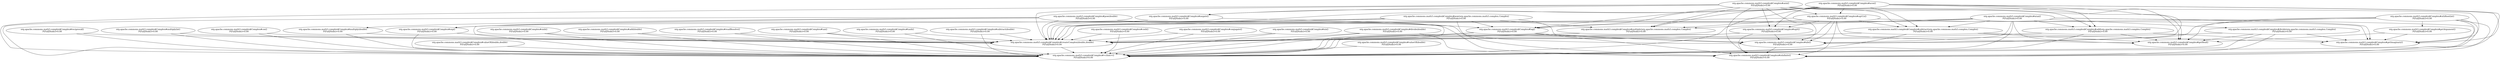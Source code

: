 digraph G {
  "org.apache.commons.math3.complex$Complex#sqrt1z()" [label="org.apache.commons.math3.complex$Complex#sqrt1z()\nP(Fail|Node)=0.00"];
  "org.apache.commons.math3.complex$Complex#multiply(org.apache.commons.math3.complex.Complex)" [label="org.apache.commons.math3.complex$Complex#multiply(org.apache.commons.math3.complex.Complex)\nP(Fail|Node)=0.00"];
  "org.apache.commons.math3.complex$Complex#isInfinite()" [label="org.apache.commons.math3.complex$Complex#isInfinite()\nP(Fail|Node)=0.00"];
  "org.apache.commons.math3.complex$Complex#subtract(org.apache.commons.math3.complex.Complex)" [label="org.apache.commons.math3.complex$Complex#subtract(org.apache.commons.math3.complex.Complex)\nP(Fail|Node)=0.00"];
  "org.apache.commons.math3.complex$Complex#sqrt()" [label="org.apache.commons.math3.complex$Complex#sqrt()\nP(Fail|Node)=0.00"];
  "org.apache.commons.math3.complex$Complex#createComplex(double,double)" [label="org.apache.commons.math3.complex$Complex#createComplex(double,double)\nP(Fail|Node)=0.00"];
  "org.apache.commons.math3.complex$Complex#getReal()" [label="org.apache.commons.math3.complex$Complex#getReal()\nP(Fail|Node)=0.00"];
  "org.apache.commons.math3.complex$Complex#<clinit>()" [label="org.apache.commons.math3.complex$Complex#<clinit>()\nP(Fail|Node)=0.00"];
  "org.apache.commons.math3.complex$Complex#getImaginary()" [label="org.apache.commons.math3.complex$Complex#getImaginary()\nP(Fail|Node)=0.00"];
  "org.apache.commons.math3.complex$Complex#abs()" [label="org.apache.commons.math3.complex$Complex#abs()\nP(Fail|Node)=0.00"];
  "org.apache.commons.math3.complex$Complex#sin()" [label="org.apache.commons.math3.complex$Complex#sin()\nP(Fail|Node)=0.00"];
  "org.apache.commons.math3.complex$Complex#cos()" [label="org.apache.commons.math3.complex$Complex#cos()\nP(Fail|Node)=0.00"];
  "org.apache.commons.math3.complex$Complex#valueOf(double)" [label="org.apache.commons.math3.complex$Complex#valueOf(double)\nP(Fail|Node)=0.00"];
  "org.apache.commons.math3.complex$Complex#divide(org.apache.commons.math3.complex.Complex)" [label="org.apache.commons.math3.complex$Complex#divide(org.apache.commons.math3.complex.Complex)\nP(Fail|Node)=0.00"];
  "org.apache.commons.math3.complex$Complex#subtract(double)" [label="org.apache.commons.math3.complex$Complex#subtract(double)\nP(Fail|Node)=0.00"];
  "org.apache.commons.math3.complex$Complex#pow(org.apache.commons.math3.complex.Complex)" [label="org.apache.commons.math3.complex$Complex#pow(org.apache.commons.math3.complex.Complex)\nP(Fail|Node)=0.00"];
  "org.apache.commons.math3.complex$Complex#exp()" [label="org.apache.commons.math3.complex$Complex#exp()\nP(Fail|Node)=0.00"];
  "org.apache.commons.math3.complex$Complex#log()" [label="org.apache.commons.math3.complex$Complex#log()\nP(Fail|Node)=0.00"];
  "org.apache.commons.math3.complex$Complex#readResolve()" [label="org.apache.commons.math3.complex$Complex#readResolve()\nP(Fail|Node)=0.00"];
  "org.apache.commons.math3.complex$Complex#atan()" [label="org.apache.commons.math3.complex$Complex#atan()\nP(Fail|Node)=0.00"];
  "org.apache.commons.math3.complex$Complex#add(org.apache.commons.math3.complex.Complex)" [label="org.apache.commons.math3.complex$Complex#add(org.apache.commons.math3.complex.Complex)\nP(Fail|Node)=0.00"];
  "org.apache.commons.math3.complex$Complex#tanh()" [label="org.apache.commons.math3.complex$Complex#tanh()\nP(Fail|Node)=0.00"];
  "org.apache.commons.math3.complex$Complex#nthRoot(int)" [label="org.apache.commons.math3.complex$Complex#nthRoot(int)\nP(Fail|Node)=0.00"];
  "org.apache.commons.math3.complex$Complex#getArgument()" [label="org.apache.commons.math3.complex$Complex#getArgument()\nP(Fail|Node)=0.00"];
  "org.apache.commons.math3.complex$Complex#tan()" [label="org.apache.commons.math3.complex$Complex#tan()\nP(Fail|Node)=0.00"];
  "org.apache.commons.math3.complex$Complex#multiply(double)" [label="org.apache.commons.math3.complex$Complex#multiply(double)\nP(Fail|Node)=0.00"];
  "org.apache.commons.math3.complex$Complex#negate()" [label="org.apache.commons.math3.complex$Complex#negate()\nP(Fail|Node)=0.00"];
  "org.apache.commons.math3.complex$Complex#valueOf(double,double)" [label="org.apache.commons.math3.complex$Complex#valueOf(double,double)\nP(Fail|Node)=0.00"];
  "org.apache.commons.math3.complex$Complex#cosh()" [label="org.apache.commons.math3.complex$Complex#cosh()\nP(Fail|Node)=0.00"];
  "org.apache.commons.math3.complex$Complex#conjugate()" [label="org.apache.commons.math3.complex$Complex#conjugate()\nP(Fail|Node)=0.00"];
  "org.apache.commons.math3.complex$Complex#divide(double)" [label="org.apache.commons.math3.complex$Complex#divide(double)\nP(Fail|Node)=0.00"];
  "org.apache.commons.math3.complex$Complex#asin()" [label="org.apache.commons.math3.complex$Complex#asin()\nP(Fail|Node)=0.00"];
  "org.apache.commons.math3.complex$Complex#reciprocal()" [label="org.apache.commons.math3.complex$Complex#reciprocal()\nP(Fail|Node)=0.00"];
  "org.apache.commons.math3.complex$Complex#acos()" [label="org.apache.commons.math3.complex$Complex#acos()\nP(Fail|Node)=0.00"];
  "org.apache.commons.math3.complex$Complex#multiply(int)" [label="org.apache.commons.math3.complex$Complex#multiply(int)\nP(Fail|Node)=0.00"];
  "org.apache.commons.math3.complex$Complex#pow(double)" [label="org.apache.commons.math3.complex$Complex#pow(double)\nP(Fail|Node)=0.00"];
  "org.apache.commons.math3.complex$Complex#sinh()" [label="org.apache.commons.math3.complex$Complex#sinh()\nP(Fail|Node)=0.00"];
  "org.apache.commons.math3.complex$Complex#add(double)" [label="org.apache.commons.math3.complex$Complex#add(double)\nP(Fail|Node)=0.00"];
  "org.apache.commons.math3.complex$Complex#sqrt1z()" -> "org.apache.commons.math3.complex$Complex#multiply(org.apache.commons.math3.complex.Complex)";
  "org.apache.commons.math3.complex$Complex#sqrt1z()" -> "org.apache.commons.math3.complex$Complex#isInfinite()";
  "org.apache.commons.math3.complex$Complex#sqrt1z()" -> "org.apache.commons.math3.complex$Complex#subtract(org.apache.commons.math3.complex.Complex)";
  "org.apache.commons.math3.complex$Complex#sqrt1z()" -> "org.apache.commons.math3.complex$Complex#sqrt()";
  "org.apache.commons.math3.complex$Complex#sqrt1z()" -> "org.apache.commons.math3.complex$Complex#createComplex(double,double)";
  "org.apache.commons.math3.complex$Complex#sqrt1z()" -> "org.apache.commons.math3.complex$Complex#getReal()";
  "org.apache.commons.math3.complex$Complex#sqrt1z()" -> "org.apache.commons.math3.complex$Complex#<clinit>()";
  "org.apache.commons.math3.complex$Complex#sqrt1z()" -> "org.apache.commons.math3.complex$Complex#getImaginary()";
  "org.apache.commons.math3.complex$Complex#sqrt1z()" -> "org.apache.commons.math3.complex$Complex#abs()";
  "org.apache.commons.math3.complex$Complex#multiply(org.apache.commons.math3.complex.Complex)" -> "org.apache.commons.math3.complex$Complex#createComplex(double,double)";
  "org.apache.commons.math3.complex$Complex#multiply(org.apache.commons.math3.complex.Complex)" -> "org.apache.commons.math3.complex$Complex#<clinit>()";
  "org.apache.commons.math3.complex$Complex#subtract(org.apache.commons.math3.complex.Complex)" -> "org.apache.commons.math3.complex$Complex#createComplex(double,double)";
  "org.apache.commons.math3.complex$Complex#subtract(org.apache.commons.math3.complex.Complex)" -> "org.apache.commons.math3.complex$Complex#getReal()";
  "org.apache.commons.math3.complex$Complex#subtract(org.apache.commons.math3.complex.Complex)" -> "org.apache.commons.math3.complex$Complex#<clinit>()";
  "org.apache.commons.math3.complex$Complex#subtract(org.apache.commons.math3.complex.Complex)" -> "org.apache.commons.math3.complex$Complex#getImaginary()";
  "org.apache.commons.math3.complex$Complex#sqrt()" -> "org.apache.commons.math3.complex$Complex#isInfinite()";
  "org.apache.commons.math3.complex$Complex#sqrt()" -> "org.apache.commons.math3.complex$Complex#createComplex(double,double)";
  "org.apache.commons.math3.complex$Complex#sqrt()" -> "org.apache.commons.math3.complex$Complex#<clinit>()";
  "org.apache.commons.math3.complex$Complex#sqrt()" -> "org.apache.commons.math3.complex$Complex#abs()";
  "org.apache.commons.math3.complex$Complex#createComplex(double,double)" -> "org.apache.commons.math3.complex$Complex#<clinit>()";
  "org.apache.commons.math3.complex$Complex#abs()" -> "org.apache.commons.math3.complex$Complex#isInfinite()";
  "org.apache.commons.math3.complex$Complex#sin()" -> "org.apache.commons.math3.complex$Complex#createComplex(double,double)";
  "org.apache.commons.math3.complex$Complex#sin()" -> "org.apache.commons.math3.complex$Complex#<clinit>()";
  "org.apache.commons.math3.complex$Complex#cos()" -> "org.apache.commons.math3.complex$Complex#createComplex(double,double)";
  "org.apache.commons.math3.complex$Complex#cos()" -> "org.apache.commons.math3.complex$Complex#<clinit>()";
  "org.apache.commons.math3.complex$Complex#valueOf(double)" -> "org.apache.commons.math3.complex$Complex#<clinit>()";
  "org.apache.commons.math3.complex$Complex#divide(org.apache.commons.math3.complex.Complex)" -> "org.apache.commons.math3.complex$Complex#isInfinite()";
  "org.apache.commons.math3.complex$Complex#divide(org.apache.commons.math3.complex.Complex)" -> "org.apache.commons.math3.complex$Complex#createComplex(double,double)";
  "org.apache.commons.math3.complex$Complex#divide(org.apache.commons.math3.complex.Complex)" -> "org.apache.commons.math3.complex$Complex#getReal()";
  "org.apache.commons.math3.complex$Complex#divide(org.apache.commons.math3.complex.Complex)" -> "org.apache.commons.math3.complex$Complex#<clinit>()";
  "org.apache.commons.math3.complex$Complex#divide(org.apache.commons.math3.complex.Complex)" -> "org.apache.commons.math3.complex$Complex#getImaginary()";
  "org.apache.commons.math3.complex$Complex#subtract(double)" -> "org.apache.commons.math3.complex$Complex#createComplex(double,double)";
  "org.apache.commons.math3.complex$Complex#subtract(double)" -> "org.apache.commons.math3.complex$Complex#<clinit>()";
  "org.apache.commons.math3.complex$Complex#pow(org.apache.commons.math3.complex.Complex)" -> "org.apache.commons.math3.complex$Complex#multiply(org.apache.commons.math3.complex.Complex)";
  "org.apache.commons.math3.complex$Complex#pow(org.apache.commons.math3.complex.Complex)" -> "org.apache.commons.math3.complex$Complex#exp()";
  "org.apache.commons.math3.complex$Complex#pow(org.apache.commons.math3.complex.Complex)" -> "org.apache.commons.math3.complex$Complex#isInfinite()";
  "org.apache.commons.math3.complex$Complex#pow(org.apache.commons.math3.complex.Complex)" -> "org.apache.commons.math3.complex$Complex#createComplex(double,double)";
  "org.apache.commons.math3.complex$Complex#pow(org.apache.commons.math3.complex.Complex)" -> "org.apache.commons.math3.complex$Complex#log()";
  "org.apache.commons.math3.complex$Complex#pow(org.apache.commons.math3.complex.Complex)" -> "org.apache.commons.math3.complex$Complex#<clinit>()";
  "org.apache.commons.math3.complex$Complex#pow(org.apache.commons.math3.complex.Complex)" -> "org.apache.commons.math3.complex$Complex#abs()";
  "org.apache.commons.math3.complex$Complex#exp()" -> "org.apache.commons.math3.complex$Complex#createComplex(double,double)";
  "org.apache.commons.math3.complex$Complex#exp()" -> "org.apache.commons.math3.complex$Complex#<clinit>()";
  "org.apache.commons.math3.complex$Complex#log()" -> "org.apache.commons.math3.complex$Complex#isInfinite()";
  "org.apache.commons.math3.complex$Complex#log()" -> "org.apache.commons.math3.complex$Complex#createComplex(double,double)";
  "org.apache.commons.math3.complex$Complex#log()" -> "org.apache.commons.math3.complex$Complex#<clinit>()";
  "org.apache.commons.math3.complex$Complex#log()" -> "org.apache.commons.math3.complex$Complex#abs()";
  "org.apache.commons.math3.complex$Complex#readResolve()" -> "org.apache.commons.math3.complex$Complex#createComplex(double,double)";
  "org.apache.commons.math3.complex$Complex#readResolve()" -> "org.apache.commons.math3.complex$Complex#<clinit>()";
  "org.apache.commons.math3.complex$Complex#atan()" -> "org.apache.commons.math3.complex$Complex#divide(org.apache.commons.math3.complex.Complex)";
  "org.apache.commons.math3.complex$Complex#atan()" -> "org.apache.commons.math3.complex$Complex#multiply(org.apache.commons.math3.complex.Complex)";
  "org.apache.commons.math3.complex$Complex#atan()" -> "org.apache.commons.math3.complex$Complex#isInfinite()";
  "org.apache.commons.math3.complex$Complex#atan()" -> "org.apache.commons.math3.complex$Complex#subtract(org.apache.commons.math3.complex.Complex)";
  "org.apache.commons.math3.complex$Complex#atan()" -> "org.apache.commons.math3.complex$Complex#createComplex(double,double)";
  "org.apache.commons.math3.complex$Complex#atan()" -> "org.apache.commons.math3.complex$Complex#getReal()";
  "org.apache.commons.math3.complex$Complex#atan()" -> "org.apache.commons.math3.complex$Complex#log()";
  "org.apache.commons.math3.complex$Complex#atan()" -> "org.apache.commons.math3.complex$Complex#<clinit>()";
  "org.apache.commons.math3.complex$Complex#atan()" -> "org.apache.commons.math3.complex$Complex#getImaginary()";
  "org.apache.commons.math3.complex$Complex#atan()" -> "org.apache.commons.math3.complex$Complex#add(org.apache.commons.math3.complex.Complex)";
  "org.apache.commons.math3.complex$Complex#atan()" -> "org.apache.commons.math3.complex$Complex#abs()";
  "org.apache.commons.math3.complex$Complex#add(org.apache.commons.math3.complex.Complex)" -> "org.apache.commons.math3.complex$Complex#createComplex(double,double)";
  "org.apache.commons.math3.complex$Complex#add(org.apache.commons.math3.complex.Complex)" -> "org.apache.commons.math3.complex$Complex#getReal()";
  "org.apache.commons.math3.complex$Complex#add(org.apache.commons.math3.complex.Complex)" -> "org.apache.commons.math3.complex$Complex#<clinit>()";
  "org.apache.commons.math3.complex$Complex#add(org.apache.commons.math3.complex.Complex)" -> "org.apache.commons.math3.complex$Complex#getImaginary()";
  "org.apache.commons.math3.complex$Complex#tanh()" -> "org.apache.commons.math3.complex$Complex#createComplex(double,double)";
  "org.apache.commons.math3.complex$Complex#tanh()" -> "org.apache.commons.math3.complex$Complex#<clinit>()";
  "org.apache.commons.math3.complex$Complex#nthRoot(int)" -> "org.apache.commons.math3.complex$Complex#isInfinite()";
  "org.apache.commons.math3.complex$Complex#nthRoot(int)" -> "org.apache.commons.math3.complex$Complex#getArgument()";
  "org.apache.commons.math3.complex$Complex#nthRoot(int)" -> "org.apache.commons.math3.complex$Complex#createComplex(double,double)";
  "org.apache.commons.math3.complex$Complex#nthRoot(int)" -> "org.apache.commons.math3.complex$Complex#getReal()";
  "org.apache.commons.math3.complex$Complex#nthRoot(int)" -> "org.apache.commons.math3.complex$Complex#<clinit>()";
  "org.apache.commons.math3.complex$Complex#nthRoot(int)" -> "org.apache.commons.math3.complex$Complex#getImaginary()";
  "org.apache.commons.math3.complex$Complex#nthRoot(int)" -> "org.apache.commons.math3.complex$Complex#abs()";
  "org.apache.commons.math3.complex$Complex#getArgument()" -> "org.apache.commons.math3.complex$Complex#getReal()";
  "org.apache.commons.math3.complex$Complex#getArgument()" -> "org.apache.commons.math3.complex$Complex#getImaginary()";
  "org.apache.commons.math3.complex$Complex#tan()" -> "org.apache.commons.math3.complex$Complex#createComplex(double,double)";
  "org.apache.commons.math3.complex$Complex#tan()" -> "org.apache.commons.math3.complex$Complex#<clinit>()";
  "org.apache.commons.math3.complex$Complex#multiply(double)" -> "org.apache.commons.math3.complex$Complex#createComplex(double,double)";
  "org.apache.commons.math3.complex$Complex#multiply(double)" -> "org.apache.commons.math3.complex$Complex#<clinit>()";
  "org.apache.commons.math3.complex$Complex#negate()" -> "org.apache.commons.math3.complex$Complex#createComplex(double,double)";
  "org.apache.commons.math3.complex$Complex#negate()" -> "org.apache.commons.math3.complex$Complex#<clinit>()";
  "org.apache.commons.math3.complex$Complex#valueOf(double,double)" -> "org.apache.commons.math3.complex$Complex#<clinit>()";
  "org.apache.commons.math3.complex$Complex#cosh()" -> "org.apache.commons.math3.complex$Complex#createComplex(double,double)";
  "org.apache.commons.math3.complex$Complex#cosh()" -> "org.apache.commons.math3.complex$Complex#<clinit>()";
  "org.apache.commons.math3.complex$Complex#conjugate()" -> "org.apache.commons.math3.complex$Complex#createComplex(double,double)";
  "org.apache.commons.math3.complex$Complex#conjugate()" -> "org.apache.commons.math3.complex$Complex#<clinit>()";
  "org.apache.commons.math3.complex$Complex#divide(double)" -> "org.apache.commons.math3.complex$Complex#isInfinite()";
  "org.apache.commons.math3.complex$Complex#divide(double)" -> "org.apache.commons.math3.complex$Complex#createComplex(double,double)";
  "org.apache.commons.math3.complex$Complex#divide(double)" -> "org.apache.commons.math3.complex$Complex#<clinit>()";
  "org.apache.commons.math3.complex$Complex#asin()" -> "org.apache.commons.math3.complex$Complex#sqrt1z()";
  "org.apache.commons.math3.complex$Complex#asin()" -> "org.apache.commons.math3.complex$Complex#multiply(org.apache.commons.math3.complex.Complex)";
  "org.apache.commons.math3.complex$Complex#asin()" -> "org.apache.commons.math3.complex$Complex#isInfinite()";
  "org.apache.commons.math3.complex$Complex#asin()" -> "org.apache.commons.math3.complex$Complex#subtract(org.apache.commons.math3.complex.Complex)";
  "org.apache.commons.math3.complex$Complex#asin()" -> "org.apache.commons.math3.complex$Complex#sqrt()";
  "org.apache.commons.math3.complex$Complex#asin()" -> "org.apache.commons.math3.complex$Complex#negate()";
  "org.apache.commons.math3.complex$Complex#asin()" -> "org.apache.commons.math3.complex$Complex#createComplex(double,double)";
  "org.apache.commons.math3.complex$Complex#asin()" -> "org.apache.commons.math3.complex$Complex#getReal()";
  "org.apache.commons.math3.complex$Complex#asin()" -> "org.apache.commons.math3.complex$Complex#log()";
  "org.apache.commons.math3.complex$Complex#asin()" -> "org.apache.commons.math3.complex$Complex#<clinit>()";
  "org.apache.commons.math3.complex$Complex#asin()" -> "org.apache.commons.math3.complex$Complex#getImaginary()";
  "org.apache.commons.math3.complex$Complex#asin()" -> "org.apache.commons.math3.complex$Complex#add(org.apache.commons.math3.complex.Complex)";
  "org.apache.commons.math3.complex$Complex#asin()" -> "org.apache.commons.math3.complex$Complex#abs()";
  "org.apache.commons.math3.complex$Complex#reciprocal()" -> "org.apache.commons.math3.complex$Complex#createComplex(double,double)";
  "org.apache.commons.math3.complex$Complex#reciprocal()" -> "org.apache.commons.math3.complex$Complex#<clinit>()";
  "org.apache.commons.math3.complex$Complex#acos()" -> "org.apache.commons.math3.complex$Complex#sqrt1z()";
  "org.apache.commons.math3.complex$Complex#acos()" -> "org.apache.commons.math3.complex$Complex#multiply(org.apache.commons.math3.complex.Complex)";
  "org.apache.commons.math3.complex$Complex#acos()" -> "org.apache.commons.math3.complex$Complex#isInfinite()";
  "org.apache.commons.math3.complex$Complex#acos()" -> "org.apache.commons.math3.complex$Complex#subtract(org.apache.commons.math3.complex.Complex)";
  "org.apache.commons.math3.complex$Complex#acos()" -> "org.apache.commons.math3.complex$Complex#sqrt()";
  "org.apache.commons.math3.complex$Complex#acos()" -> "org.apache.commons.math3.complex$Complex#negate()";
  "org.apache.commons.math3.complex$Complex#acos()" -> "org.apache.commons.math3.complex$Complex#createComplex(double,double)";
  "org.apache.commons.math3.complex$Complex#acos()" -> "org.apache.commons.math3.complex$Complex#getReal()";
  "org.apache.commons.math3.complex$Complex#acos()" -> "org.apache.commons.math3.complex$Complex#log()";
  "org.apache.commons.math3.complex$Complex#acos()" -> "org.apache.commons.math3.complex$Complex#<clinit>()";
  "org.apache.commons.math3.complex$Complex#acos()" -> "org.apache.commons.math3.complex$Complex#getImaginary()";
  "org.apache.commons.math3.complex$Complex#acos()" -> "org.apache.commons.math3.complex$Complex#add(org.apache.commons.math3.complex.Complex)";
  "org.apache.commons.math3.complex$Complex#acos()" -> "org.apache.commons.math3.complex$Complex#abs()";
  "org.apache.commons.math3.complex$Complex#multiply(int)" -> "org.apache.commons.math3.complex$Complex#createComplex(double,double)";
  "org.apache.commons.math3.complex$Complex#multiply(int)" -> "org.apache.commons.math3.complex$Complex#<clinit>()";
  "org.apache.commons.math3.complex$Complex#pow(double)" -> "org.apache.commons.math3.complex$Complex#exp()";
  "org.apache.commons.math3.complex$Complex#pow(double)" -> "org.apache.commons.math3.complex$Complex#isInfinite()";
  "org.apache.commons.math3.complex$Complex#pow(double)" -> "org.apache.commons.math3.complex$Complex#multiply(double)";
  "org.apache.commons.math3.complex$Complex#pow(double)" -> "org.apache.commons.math3.complex$Complex#createComplex(double,double)";
  "org.apache.commons.math3.complex$Complex#pow(double)" -> "org.apache.commons.math3.complex$Complex#log()";
  "org.apache.commons.math3.complex$Complex#pow(double)" -> "org.apache.commons.math3.complex$Complex#<clinit>()";
  "org.apache.commons.math3.complex$Complex#pow(double)" -> "org.apache.commons.math3.complex$Complex#abs()";
  "org.apache.commons.math3.complex$Complex#sinh()" -> "org.apache.commons.math3.complex$Complex#createComplex(double,double)";
  "org.apache.commons.math3.complex$Complex#sinh()" -> "org.apache.commons.math3.complex$Complex#<clinit>()";
  "org.apache.commons.math3.complex$Complex#add(double)" -> "org.apache.commons.math3.complex$Complex#createComplex(double,double)";
  "org.apache.commons.math3.complex$Complex#add(double)" -> "org.apache.commons.math3.complex$Complex#<clinit>()";
}
